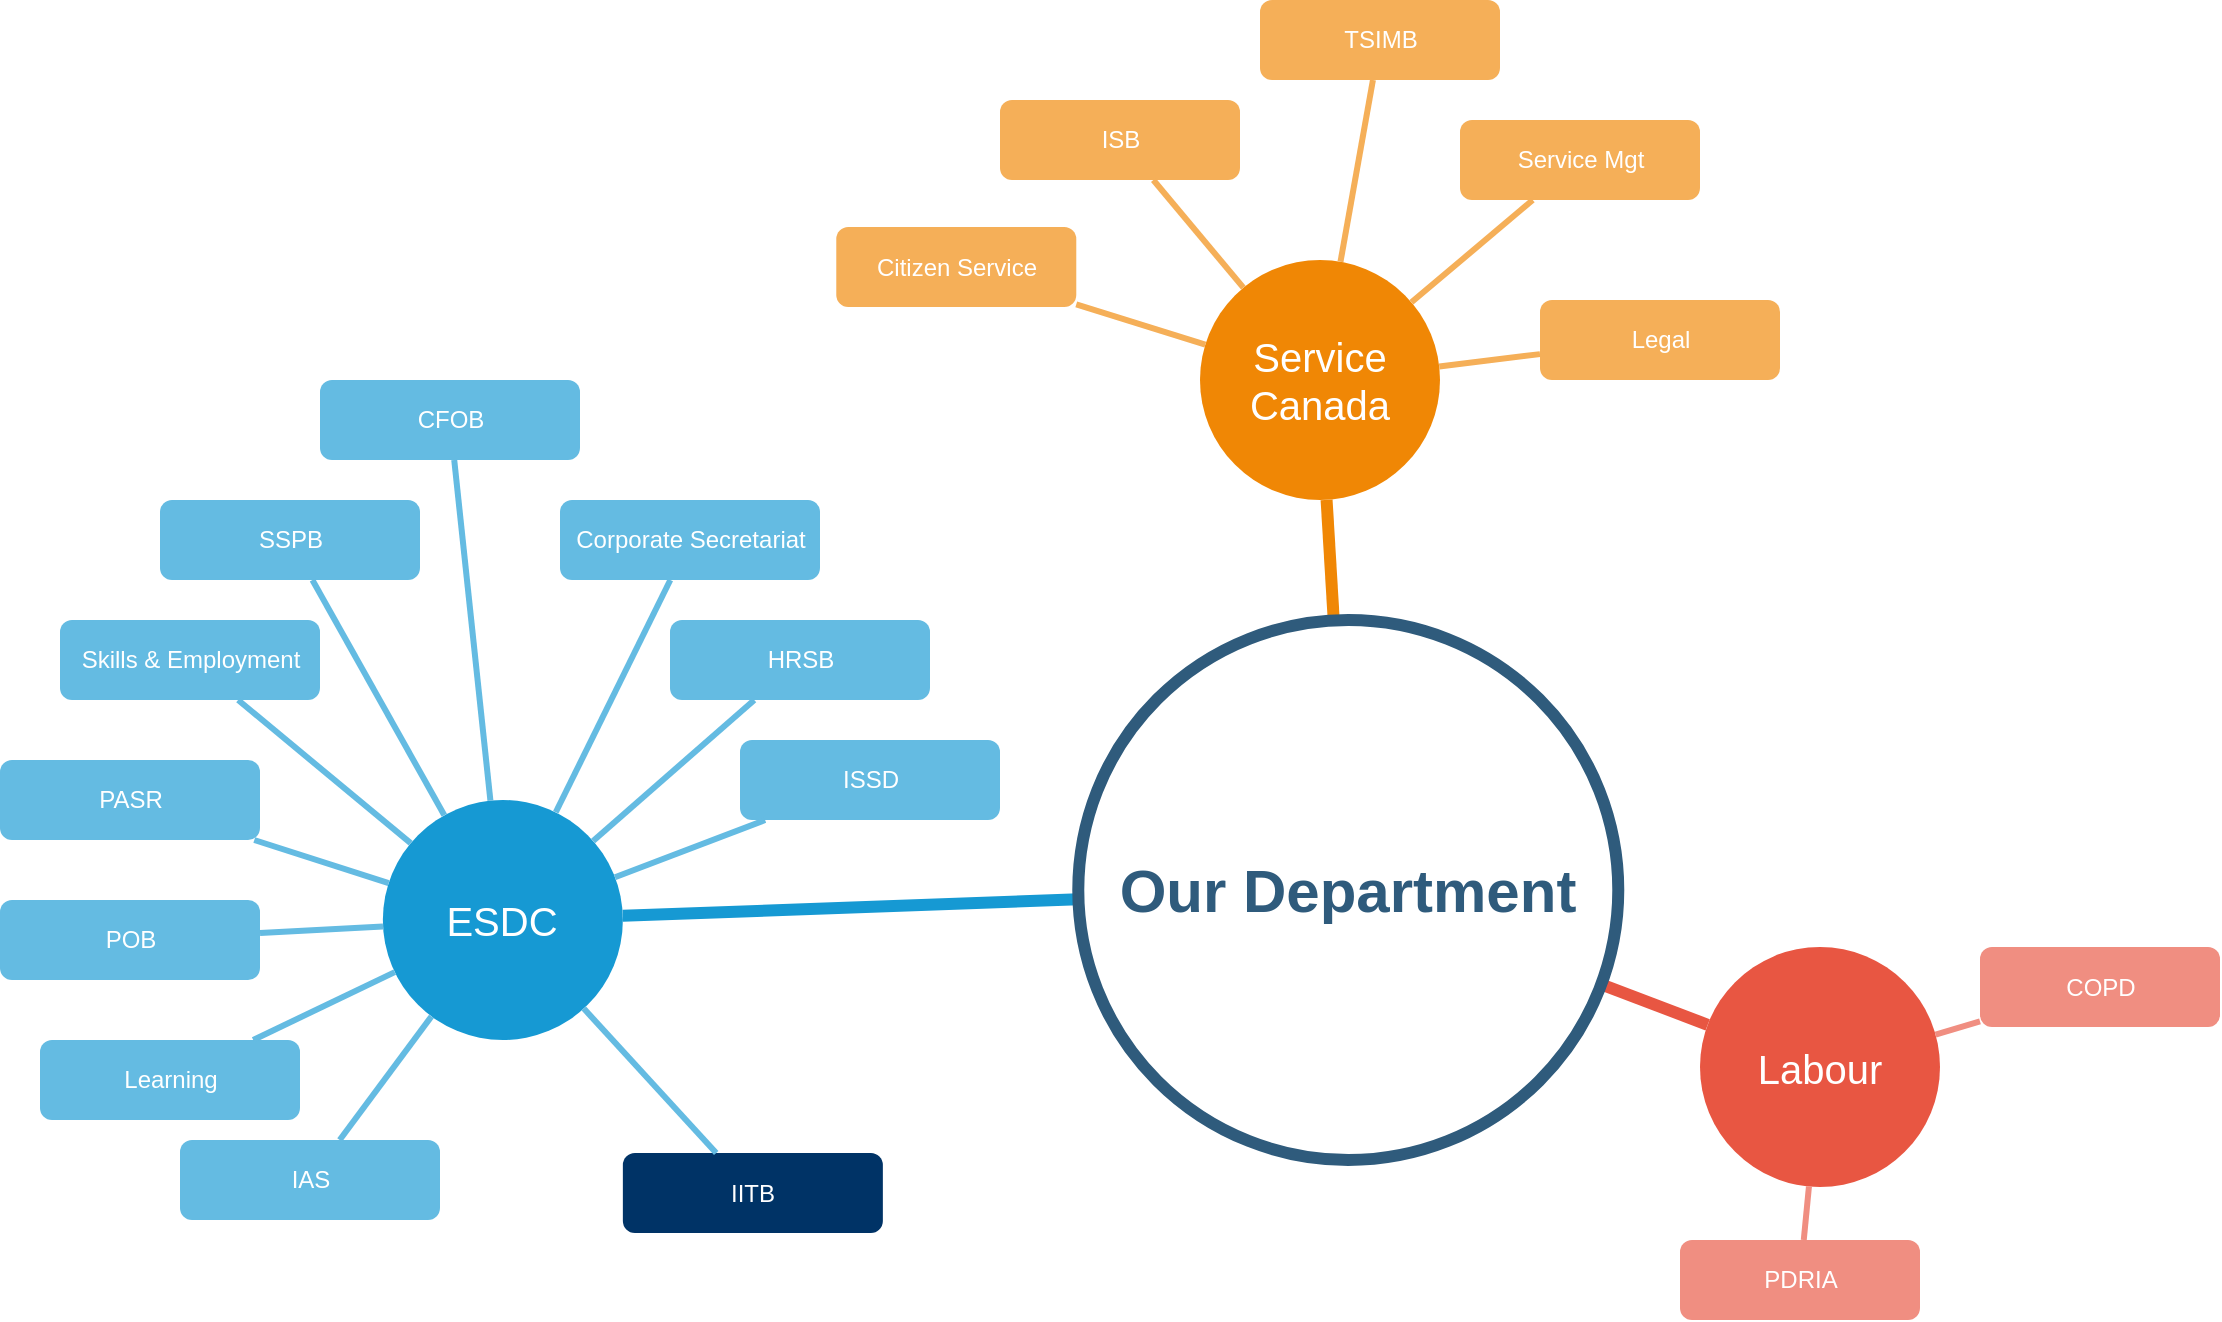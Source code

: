 <mxfile version="12.5.5" type="device"><diagram id="6a731a19-8d31-9384-78a2-239565b7b9f0" name="Page-1"><mxGraphModel dx="1408" dy="725" grid="1" gridSize="10" guides="1" tooltips="1" connect="1" arrows="1" fold="1" page="1" pageScale="1" pageWidth="1169" pageHeight="827" background="#ffffff" math="0" shadow="0"><root><mxCell id="0"/><mxCell id="1" parent="0"/><mxCell id="1350" value="ESDC" style="ellipse;whiteSpace=wrap;html=1;shadow=0;fontFamily=Helvetica;fontSize=20;fontColor=#FFFFFF;align=center;strokeWidth=3;fillColor=#1699D3;strokeColor=none;" parent="1" vertex="1"><mxGeometry x="201.43" y="490" width="120" height="120" as="geometry"/></mxCell><mxCell id="1351" value="Service Canada" style="ellipse;whiteSpace=wrap;html=1;shadow=0;fontFamily=Helvetica;fontSize=20;fontColor=#FFFFFF;align=center;strokeWidth=3;fillColor=#F08705;strokeColor=none;gradientColor=none;" parent="1" vertex="1"><mxGeometry x="610" y="220" width="120" height="120" as="geometry"/></mxCell><mxCell id="1352" value="Labour" style="ellipse;whiteSpace=wrap;html=1;shadow=0;fontFamily=Helvetica;fontSize=20;fontColor=#FFFFFF;align=center;strokeWidth=3;fillColor=#E85642;strokeColor=none;" parent="1" vertex="1"><mxGeometry x="860" y="563.5" width="120" height="120" as="geometry"/></mxCell><mxCell id="1358" value="Learning" style="rounded=1;fillColor=#64BBE2;strokeColor=none;strokeWidth=3;shadow=0;html=1;fontColor=#FFFFFF;" parent="1" vertex="1"><mxGeometry x="30" y="610" width="130" height="40" as="geometry"/></mxCell><mxCell id="1359" style="endArrow=none;strokeWidth=6;strokeColor=#1699D3;html=1;" parent="1" source="1515" target="1350" edge="1"><mxGeometry relative="1" as="geometry"/></mxCell><mxCell id="1360" style="endArrow=none;strokeWidth=6;strokeColor=#f08705;html=1;" parent="1" source="1515" target="1351" edge="1"><mxGeometry relative="1" as="geometry"/></mxCell><mxCell id="1361" style="endArrow=none;strokeWidth=6;strokeColor=#E85642;html=1;" parent="1" source="1515" target="1352" edge="1"><mxGeometry relative="1" as="geometry"/></mxCell><mxCell id="1367" value="IAS" style="rounded=1;fillColor=#64BBE2;strokeColor=none;strokeWidth=3;shadow=0;html=1;fontColor=#FFFFFF;" parent="1" vertex="1"><mxGeometry x="100" y="660" width="130" height="40" as="geometry"/></mxCell><mxCell id="1368" value="POB" style="rounded=1;fillColor=#64BBE2;strokeColor=none;strokeWidth=3;shadow=0;html=1;fontColor=#FFFFFF;" parent="1" vertex="1"><mxGeometry x="10" y="540" width="130" height="40" as="geometry"/></mxCell><mxCell id="1369" value="PASR" style="rounded=1;fillColor=#64BBE2;strokeColor=none;strokeWidth=3;shadow=0;html=1;fontColor=#FFFFFF;" parent="1" vertex="1"><mxGeometry x="10" y="470" width="130" height="40" as="geometry"/></mxCell><mxCell id="1370" value="Skills &amp;amp; Employment" style="rounded=1;fillColor=#64BBE2;strokeColor=none;strokeWidth=3;shadow=0;html=1;fontColor=#FFFFFF;" parent="1" vertex="1"><mxGeometry x="40" y="400" width="130" height="40" as="geometry"/></mxCell><mxCell id="1371" value="SSPB" style="rounded=1;fillColor=#64BBE2;strokeColor=none;strokeWidth=3;shadow=0;html=1;fontColor=#FFFFFF;" parent="1" vertex="1"><mxGeometry x="90" y="340" width="130" height="40" as="geometry"/></mxCell><mxCell id="1372" value="CFOB" style="rounded=1;fillColor=#64BBE2;strokeColor=none;strokeWidth=3;shadow=0;html=1;fontColor=#FFFFFF;" parent="1" vertex="1"><mxGeometry x="170" y="280" width="130" height="40" as="geometry"/></mxCell><mxCell id="1373" value="Corporate Secretariat" style="rounded=1;fillColor=#64BBE2;strokeColor=none;strokeWidth=3;shadow=0;html=1;fontColor=#FFFFFF;" parent="1" vertex="1"><mxGeometry x="290" y="340" width="130" height="40" as="geometry"/></mxCell><mxCell id="1374" value="HRSB" style="rounded=1;fillColor=#64BBE2;strokeColor=none;strokeWidth=3;shadow=0;html=1;fontColor=#FFFFFF;" parent="1" vertex="1"><mxGeometry x="345" y="400" width="130" height="40" as="geometry"/></mxCell><mxCell id="1375" value="ISSD" style="rounded=1;fillColor=#64BBE2;strokeColor=none;strokeWidth=3;shadow=0;html=1;fontColor=#FFFFFF;" parent="1" vertex="1"><mxGeometry x="380" y="460" width="130" height="40" as="geometry"/></mxCell><mxCell id="1376" value="IITB" style="rounded=1;fillColor=#003366;strokeColor=none;strokeWidth=3;shadow=0;html=1;fontColor=#FFFFFF;" parent="1" vertex="1"><mxGeometry x="321.43" y="666.5" width="130" height="40" as="geometry"/></mxCell><mxCell id="1377" value="" style="edgeStyle=none;endArrow=none;strokeWidth=3;strokeColor=#64BBE2;html=1;" parent="1" source="1350" target="1376" edge="1"><mxGeometry x="-540" y="250" width="100" height="100" as="geometry"><mxPoint x="-540" y="350" as="sourcePoint"/><mxPoint x="-440" y="250" as="targetPoint"/></mxGeometry></mxCell><mxCell id="1378" value="" style="edgeStyle=none;endArrow=none;strokeWidth=3;strokeColor=#64BBE2;html=1;" parent="1" source="1350" target="1367" edge="1"><mxGeometry x="-540" y="250" width="100" height="100" as="geometry"><mxPoint x="-540" y="350" as="sourcePoint"/><mxPoint x="-440" y="250" as="targetPoint"/></mxGeometry></mxCell><mxCell id="1379" value="" style="edgeStyle=none;endArrow=none;strokeWidth=3;strokeColor=#64BBE2;html=1;" parent="1" source="1350" target="1358" edge="1"><mxGeometry x="-540" y="250" width="100" height="100" as="geometry"><mxPoint x="-540" y="350" as="sourcePoint"/><mxPoint x="-440" y="250" as="targetPoint"/></mxGeometry></mxCell><mxCell id="1380" value="" style="edgeStyle=none;endArrow=none;strokeWidth=3;strokeColor=#64BBE2;html=1;" parent="1" source="1350" target="1368" edge="1"><mxGeometry x="-540" y="250" width="100" height="100" as="geometry"><mxPoint x="-540" y="350" as="sourcePoint"/><mxPoint x="-440" y="250" as="targetPoint"/></mxGeometry></mxCell><mxCell id="1381" value="" style="edgeStyle=none;endArrow=none;strokeWidth=3;strokeColor=#64BBE2;html=1;" parent="1" source="1350" target="1369" edge="1"><mxGeometry x="-540" y="250" width="100" height="100" as="geometry"><mxPoint x="-540" y="350" as="sourcePoint"/><mxPoint x="-440" y="250" as="targetPoint"/></mxGeometry></mxCell><mxCell id="1382" value="" style="edgeStyle=none;endArrow=none;strokeWidth=3;strokeColor=#64BBE2;html=1;" parent="1" source="1350" target="1370" edge="1"><mxGeometry x="-540" y="250" width="100" height="100" as="geometry"><mxPoint x="-540" y="350" as="sourcePoint"/><mxPoint x="-440" y="250" as="targetPoint"/></mxGeometry></mxCell><mxCell id="1383" value="" style="edgeStyle=none;endArrow=none;strokeWidth=3;strokeColor=#64BBE2;html=1;" parent="1" source="1350" target="1371" edge="1"><mxGeometry x="-540" y="250" width="100" height="100" as="geometry"><mxPoint x="-540" y="350" as="sourcePoint"/><mxPoint x="-440" y="250" as="targetPoint"/></mxGeometry></mxCell><mxCell id="1384" value="" style="edgeStyle=none;endArrow=none;strokeWidth=3;strokeColor=#64BBE2;html=1;" parent="1" source="1350" target="1372" edge="1"><mxGeometry x="-540" y="250" width="100" height="100" as="geometry"><mxPoint x="-540" y="350" as="sourcePoint"/><mxPoint x="-440" y="250" as="targetPoint"/></mxGeometry></mxCell><mxCell id="1385" value="" style="edgeStyle=none;endArrow=none;strokeWidth=3;strokeColor=#64BBE2;html=1;" parent="1" source="1350" target="1373" edge="1"><mxGeometry x="-540" y="250" width="100" height="100" as="geometry"><mxPoint x="-540" y="350" as="sourcePoint"/><mxPoint x="-440" y="250" as="targetPoint"/></mxGeometry></mxCell><mxCell id="1386" value="" style="edgeStyle=none;endArrow=none;strokeWidth=3;strokeColor=#64BBE2;html=1;" parent="1" source="1350" target="1374" edge="1"><mxGeometry x="-540" y="250" width="100" height="100" as="geometry"><mxPoint x="-540" y="350" as="sourcePoint"/><mxPoint x="-440" y="250" as="targetPoint"/></mxGeometry></mxCell><mxCell id="1387" value="" style="edgeStyle=none;endArrow=none;strokeWidth=3;strokeColor=#64BBE2;html=1;" parent="1" source="1350" target="1375" edge="1"><mxGeometry x="-540" y="250" width="100" height="100" as="geometry"><mxPoint x="-540" y="350" as="sourcePoint"/><mxPoint x="-440" y="250" as="targetPoint"/></mxGeometry></mxCell><mxCell id="1392" value="Citizen Service" style="rounded=1;fillColor=#f5af58;strokeColor=none;strokeWidth=3;shadow=0;html=1;fontColor=#FFFFFF;" parent="1" vertex="1"><mxGeometry x="428.14" y="203.5" width="120" height="40" as="geometry"/></mxCell><mxCell id="1393" value="ISB" style="rounded=1;fillColor=#f5af58;strokeColor=none;strokeWidth=3;shadow=0;html=1;fontColor=#FFFFFF;" parent="1" vertex="1"><mxGeometry x="510" y="140" width="120" height="40" as="geometry"/></mxCell><mxCell id="1394" value="TSIMB" style="rounded=1;fillColor=#f5af58;strokeColor=none;strokeWidth=3;shadow=0;html=1;fontColor=#FFFFFF;" parent="1" vertex="1"><mxGeometry x="640" y="90" width="120" height="40" as="geometry"/></mxCell><mxCell id="1395" value="Service Mgt" style="rounded=1;fillColor=#f5af58;strokeColor=none;strokeWidth=3;shadow=0;html=1;fontColor=#FFFFFF;" parent="1" vertex="1"><mxGeometry x="740" y="150" width="120" height="40" as="geometry"/></mxCell><mxCell id="1396" value="Legal" style="rounded=1;fillColor=#f5af58;strokeColor=none;strokeWidth=3;shadow=0;html=1;fontColor=#FFFFFF;" parent="1" vertex="1"><mxGeometry x="780" y="240" width="120" height="40" as="geometry"/></mxCell><mxCell id="1404" value="" style="edgeStyle=none;endArrow=none;strokeWidth=3;strokeColor=#F5AF58;html=1;" parent="1" source="1351" target="1392" edge="1"><mxGeometry x="-338.36" y="-255" width="100" height="100" as="geometry"><mxPoint x="-338.36" y="-155" as="sourcePoint"/><mxPoint x="-238.36" y="-255" as="targetPoint"/></mxGeometry></mxCell><mxCell id="1405" value="" style="edgeStyle=none;endArrow=none;strokeWidth=3;strokeColor=#F5AF58;html=1;" parent="1" source="1351" target="1393" edge="1"><mxGeometry x="-338.36" y="-255" width="100" height="100" as="geometry"><mxPoint x="-338.36" y="-155" as="sourcePoint"/><mxPoint x="-238.36" y="-255" as="targetPoint"/></mxGeometry></mxCell><mxCell id="1406" value="" style="edgeStyle=none;endArrow=none;strokeWidth=3;strokeColor=#F5AF58;html=1;" parent="1" source="1351" target="1394" edge="1"><mxGeometry x="-338.36" y="-255" width="100" height="100" as="geometry"><mxPoint x="-338.36" y="-155" as="sourcePoint"/><mxPoint x="-238.36" y="-255" as="targetPoint"/></mxGeometry></mxCell><mxCell id="1407" value="" style="edgeStyle=none;endArrow=none;strokeWidth=3;strokeColor=#F5AF58;html=1;" parent="1" source="1351" target="1395" edge="1"><mxGeometry x="-338.36" y="-255" width="100" height="100" as="geometry"><mxPoint x="-338.36" y="-155" as="sourcePoint"/><mxPoint x="-238.36" y="-255" as="targetPoint"/></mxGeometry></mxCell><mxCell id="1408" value="" style="edgeStyle=none;endArrow=none;strokeWidth=3;strokeColor=#F5AF58;html=1;" parent="1" source="1351" target="1396" edge="1"><mxGeometry x="-338.36" y="-255" width="100" height="100" as="geometry"><mxPoint x="-338.36" y="-155" as="sourcePoint"/><mxPoint x="-238.36" y="-255" as="targetPoint"/></mxGeometry></mxCell><mxCell id="1416" value="PDRIA" style="rounded=1;fillColor=#f08e81;strokeColor=none;strokeWidth=3;shadow=0;html=1;fontColor=#FFFFFF;" parent="1" vertex="1"><mxGeometry x="850" y="710" width="120" height="40" as="geometry"/></mxCell><mxCell id="1417" value="COPD" style="rounded=1;fillColor=#f08e81;strokeColor=none;strokeWidth=3;shadow=0;html=1;fontColor=#FFFFFF;" parent="1" vertex="1"><mxGeometry x="1000.0" y="563.5" width="120" height="40" as="geometry"/></mxCell><mxCell id="1427" value="" style="edgeStyle=none;endArrow=none;strokeWidth=3;strokeColor=#F08E81;html=1;" parent="1" source="1352" target="1416" edge="1"><mxGeometry x="-380.86" y="-170" width="100" height="100" as="geometry"><mxPoint x="-380.86" y="-70" as="sourcePoint"/><mxPoint x="-280.86" y="-170" as="targetPoint"/></mxGeometry></mxCell><mxCell id="1428" value="" style="edgeStyle=none;endArrow=none;strokeWidth=3;strokeColor=#F08E81;html=1;" parent="1" source="1352" target="1417" edge="1"><mxGeometry x="-380.86" y="-170" width="100" height="100" as="geometry"><mxPoint x="-380.86" y="-70" as="sourcePoint"/><mxPoint x="-280.86" y="-170" as="targetPoint"/></mxGeometry></mxCell><mxCell id="1515" value="Our Department" style="ellipse;whiteSpace=wrap;html=1;shadow=0;fontFamily=Helvetica;fontSize=30;fontColor=#2F5B7C;align=center;strokeColor=#2F5B7C;strokeWidth=6;fillColor=#FFFFFF;fontStyle=1;gradientColor=none;" parent="1" vertex="1"><mxGeometry x="549.14" y="400" width="270" height="270" as="geometry"/></mxCell></root></mxGraphModel></diagram></mxfile>